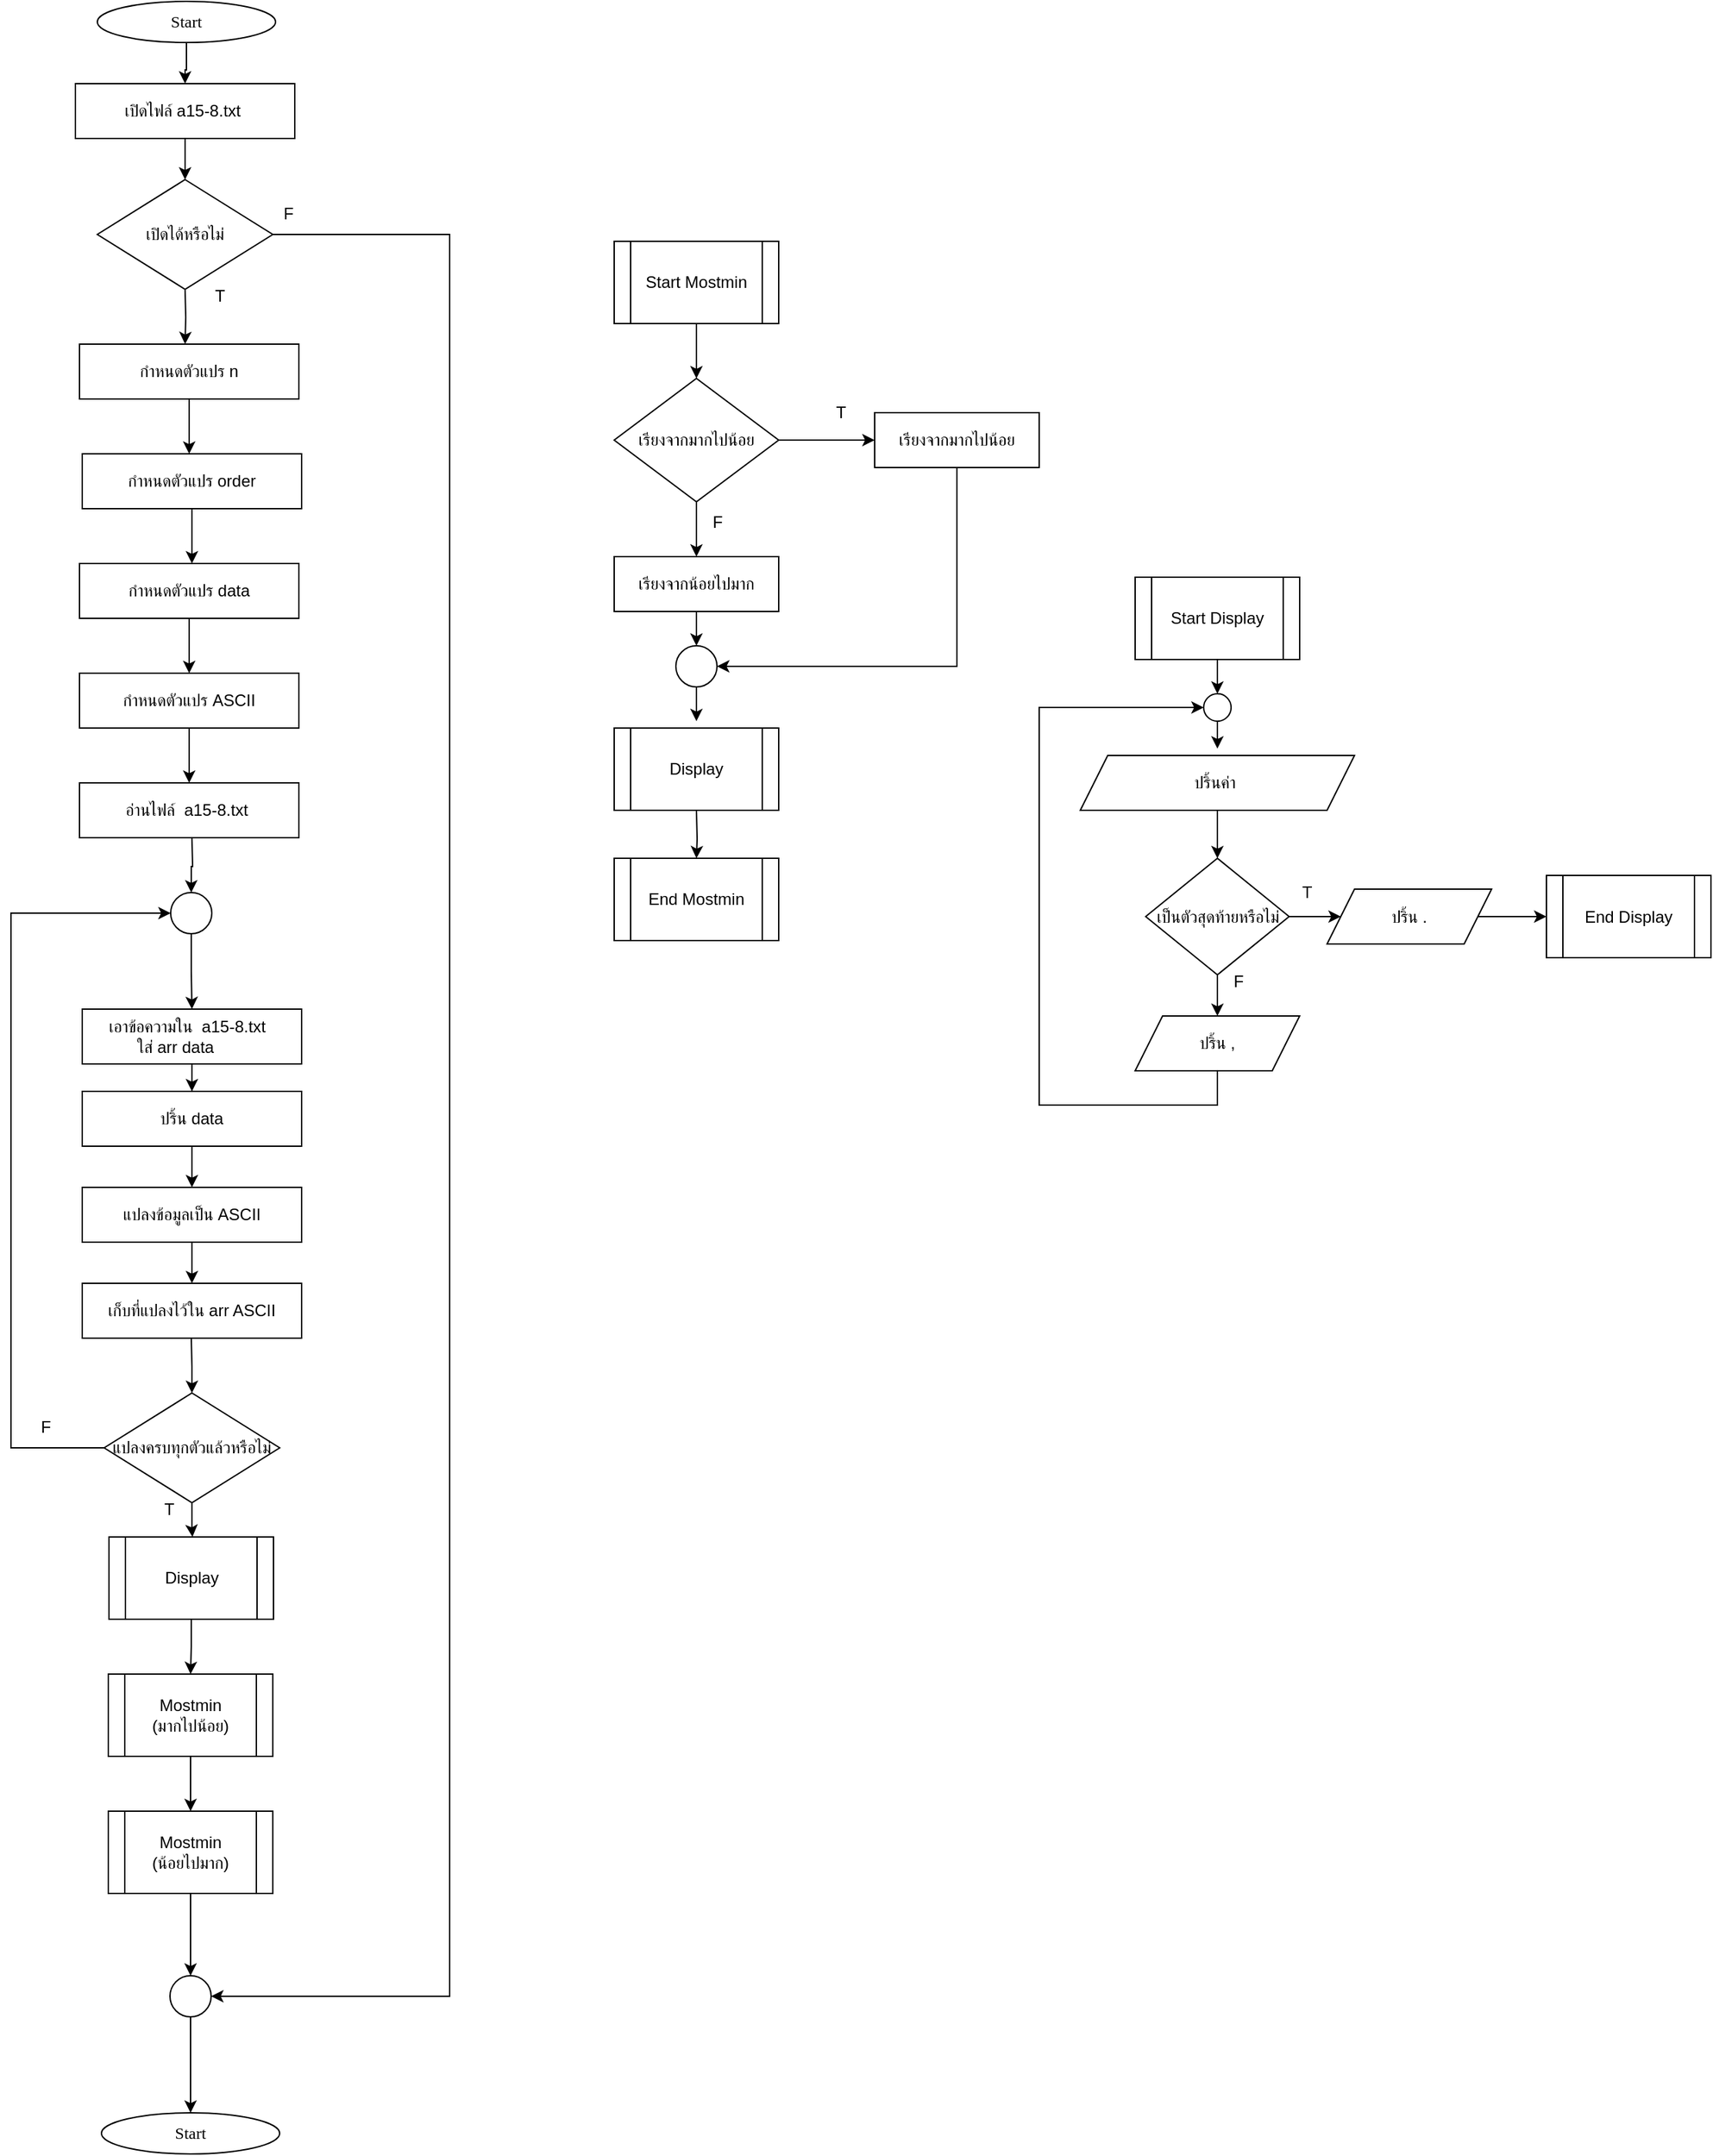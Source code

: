 <mxfile version="25.0.3">
  <diagram name="Page-1" id="fOLxHPSZ4JYc_5_1QAFb">
    <mxGraphModel dx="3794" dy="2772" grid="1" gridSize="10" guides="1" tooltips="1" connect="1" arrows="1" fold="1" page="1" pageScale="1" pageWidth="850" pageHeight="1100" math="0" shadow="0">
      <root>
        <mxCell id="0" />
        <mxCell id="1" parent="0" />
        <mxCell id="ERbHSyHxplKmPu6ZEc1v-1" value="" style="edgeStyle=orthogonalEdgeStyle;rounded=0;orthogonalLoop=1;jettySize=auto;html=1;" edge="1" parent="1" source="ERbHSyHxplKmPu6ZEc1v-2" target="ERbHSyHxplKmPu6ZEc1v-4">
          <mxGeometry relative="1" as="geometry" />
        </mxCell>
        <mxCell id="ERbHSyHxplKmPu6ZEc1v-2" value="&lt;font data-font-src=&quot;https://fonts.googleapis.com/css?family=Sarabun&quot; face=&quot;Sarabun&quot;&gt;Start&lt;/font&gt;" style="ellipse;whiteSpace=wrap;html=1;" vertex="1" parent="1">
          <mxGeometry x="-537.0" y="-990" width="130" height="30" as="geometry" />
        </mxCell>
        <mxCell id="ERbHSyHxplKmPu6ZEc1v-3" value="" style="edgeStyle=orthogonalEdgeStyle;rounded=0;orthogonalLoop=1;jettySize=auto;html=1;" edge="1" parent="1" source="ERbHSyHxplKmPu6ZEc1v-4" target="ERbHSyHxplKmPu6ZEc1v-6">
          <mxGeometry relative="1" as="geometry" />
        </mxCell>
        <mxCell id="ERbHSyHxplKmPu6ZEc1v-4" value="เปิดไฟล์&amp;nbsp;a15-8.txt&amp;nbsp;&lt;span style=&quot;color: rgba(0, 0, 0, 0); font-family: monospace; font-size: 0px; text-align: start; text-wrap-mode: nowrap;&quot;&gt;%3CmxGraphModel%3E%3Croot%3E%3CmxCell%20id%3D%220%22%2F%3E%3CmxCell%20id%3D%221%22%20parent%3D%220%22%2F%3E%3CmxCell%20id%3D%222%22%20value%3D%22%E0%B8%81%E0%B8%B3%E0%B8%AB%E0%B8%99%E0%B8%94%E0%B8%95%E0%B8%B1%E0%B8%A7%E0%B9%81%E0%B8%9B%E0%B8%A3%20arr%22%20style%3D%22rounded%3D0%3BwhiteSpace%3Dwrap%3Bhtml%3D1%3B%22%20vertex%3D%221%22%20parent%3D%221%22%3E%3CmxGeometry%20x%3D%22-680%22%20y%3D%22-980%22%20width%3D%22160%22%20height%3D%2240%22%20as%3D%22geometry%22%2F%3E%3C%2FmxCell%3E%3C%2Froot%3E%3C%2FmxGraphModel%3E&lt;/span&gt;" style="rounded=0;whiteSpace=wrap;html=1;" vertex="1" parent="1">
          <mxGeometry x="-553" y="-930" width="160" height="40" as="geometry" />
        </mxCell>
        <mxCell id="ERbHSyHxplKmPu6ZEc1v-5" style="edgeStyle=orthogonalEdgeStyle;rounded=0;orthogonalLoop=1;jettySize=auto;html=1;entryX=1;entryY=0.5;entryDx=0;entryDy=0;" edge="1" parent="1" source="ERbHSyHxplKmPu6ZEc1v-6" target="ERbHSyHxplKmPu6ZEc1v-51">
          <mxGeometry relative="1" as="geometry">
            <Array as="points">
              <mxPoint x="-280" y="-820" />
              <mxPoint x="-280" y="465" />
            </Array>
          </mxGeometry>
        </mxCell>
        <mxCell id="ERbHSyHxplKmPu6ZEc1v-6" value="เปิดได้หรือไม่" style="rhombus;whiteSpace=wrap;html=1;" vertex="1" parent="1">
          <mxGeometry x="-537" y="-860" width="128" height="80" as="geometry" />
        </mxCell>
        <mxCell id="ERbHSyHxplKmPu6ZEc1v-7" value="อ่านไฟล์&amp;nbsp;&amp;nbsp;a15-8.txt&amp;nbsp;" style="rounded=0;whiteSpace=wrap;html=1;" vertex="1" parent="1">
          <mxGeometry x="-550" y="-420" width="160" height="40" as="geometry" />
        </mxCell>
        <mxCell id="ERbHSyHxplKmPu6ZEc1v-8" value="T" style="text;html=1;align=center;verticalAlign=middle;resizable=0;points=[];autosize=1;strokeColor=none;fillColor=none;" vertex="1" parent="1">
          <mxGeometry x="-463" y="-790" width="30" height="30" as="geometry" />
        </mxCell>
        <mxCell id="ERbHSyHxplKmPu6ZEc1v-9" value="F" style="text;html=1;align=center;verticalAlign=middle;resizable=0;points=[];autosize=1;strokeColor=none;fillColor=none;" vertex="1" parent="1">
          <mxGeometry x="-413" y="-850" width="30" height="30" as="geometry" />
        </mxCell>
        <mxCell id="ERbHSyHxplKmPu6ZEc1v-10" value="" style="edgeStyle=orthogonalEdgeStyle;rounded=0;orthogonalLoop=1;jettySize=auto;html=1;" edge="1" parent="1">
          <mxGeometry relative="1" as="geometry">
            <mxPoint x="-473" y="-780" as="sourcePoint" />
            <mxPoint x="-473" y="-740" as="targetPoint" />
          </mxGeometry>
        </mxCell>
        <mxCell id="ERbHSyHxplKmPu6ZEc1v-11" value="" style="edgeStyle=orthogonalEdgeStyle;rounded=0;orthogonalLoop=1;jettySize=auto;html=1;" edge="1" parent="1" source="ERbHSyHxplKmPu6ZEc1v-12" target="ERbHSyHxplKmPu6ZEc1v-42">
          <mxGeometry relative="1" as="geometry" />
        </mxCell>
        <mxCell id="ERbHSyHxplKmPu6ZEc1v-12" value="เอาข้อความใน&amp;nbsp;&amp;nbsp;a15-8.txt&amp;nbsp;&amp;nbsp;&lt;div&gt;ใส่ arr data&lt;span style=&quot;white-space: pre;&quot;&gt;&#x9;&lt;/span&gt;&lt;/div&gt;" style="rounded=0;whiteSpace=wrap;html=1;" vertex="1" parent="1">
          <mxGeometry x="-548" y="-255" width="160" height="40" as="geometry" />
        </mxCell>
        <mxCell id="ERbHSyHxplKmPu6ZEc1v-13" value="" style="edgeStyle=orthogonalEdgeStyle;rounded=0;orthogonalLoop=1;jettySize=auto;html=1;" edge="1" parent="1" target="ERbHSyHxplKmPu6ZEc1v-19">
          <mxGeometry relative="1" as="geometry">
            <mxPoint x="-468" y="-380" as="sourcePoint" />
          </mxGeometry>
        </mxCell>
        <mxCell id="ERbHSyHxplKmPu6ZEc1v-14" value="" style="edgeStyle=orthogonalEdgeStyle;rounded=0;orthogonalLoop=1;jettySize=auto;html=1;" edge="1" parent="1" target="ERbHSyHxplKmPu6ZEc1v-17">
          <mxGeometry relative="1" as="geometry">
            <mxPoint x="-468.486" y="-15" as="sourcePoint" />
          </mxGeometry>
        </mxCell>
        <mxCell id="ERbHSyHxplKmPu6ZEc1v-15" value="" style="edgeStyle=orthogonalEdgeStyle;rounded=0;orthogonalLoop=1;jettySize=auto;html=1;" edge="1" parent="1" source="ERbHSyHxplKmPu6ZEc1v-17">
          <mxGeometry relative="1" as="geometry">
            <mxPoint x="-467.619" y="130" as="targetPoint" />
          </mxGeometry>
        </mxCell>
        <mxCell id="ERbHSyHxplKmPu6ZEc1v-16" style="edgeStyle=orthogonalEdgeStyle;rounded=0;orthogonalLoop=1;jettySize=auto;html=1;entryX=0;entryY=0.5;entryDx=0;entryDy=0;" edge="1" parent="1" source="ERbHSyHxplKmPu6ZEc1v-17" target="ERbHSyHxplKmPu6ZEc1v-19">
          <mxGeometry relative="1" as="geometry">
            <Array as="points">
              <mxPoint x="-600" y="65" />
              <mxPoint x="-600" y="-325" />
            </Array>
          </mxGeometry>
        </mxCell>
        <mxCell id="ERbHSyHxplKmPu6ZEc1v-17" value="แปลงครบทุกตัวแล้วหรือไม่" style="rhombus;whiteSpace=wrap;html=1;" vertex="1" parent="1">
          <mxGeometry x="-532" y="25" width="128" height="80" as="geometry" />
        </mxCell>
        <mxCell id="ERbHSyHxplKmPu6ZEc1v-18" value="" style="edgeStyle=orthogonalEdgeStyle;rounded=0;orthogonalLoop=1;jettySize=auto;html=1;" edge="1" parent="1" source="ERbHSyHxplKmPu6ZEc1v-19" target="ERbHSyHxplKmPu6ZEc1v-12">
          <mxGeometry relative="1" as="geometry" />
        </mxCell>
        <mxCell id="ERbHSyHxplKmPu6ZEc1v-19" value="" style="ellipse;whiteSpace=wrap;html=1;aspect=fixed;" vertex="1" parent="1">
          <mxGeometry x="-483.5" y="-340" width="30" height="30" as="geometry" />
        </mxCell>
        <mxCell id="ERbHSyHxplKmPu6ZEc1v-20" value="" style="edgeStyle=orthogonalEdgeStyle;rounded=0;orthogonalLoop=1;jettySize=auto;html=1;" edge="1" parent="1" source="ERbHSyHxplKmPu6ZEc1v-21">
          <mxGeometry relative="1" as="geometry">
            <mxPoint x="-470" y="-420" as="targetPoint" />
          </mxGeometry>
        </mxCell>
        <mxCell id="ERbHSyHxplKmPu6ZEc1v-21" value="กำหนดตัวแปร&amp;nbsp;ASCII" style="rounded=0;whiteSpace=wrap;html=1;" vertex="1" parent="1">
          <mxGeometry x="-550" y="-500" width="160" height="40" as="geometry" />
        </mxCell>
        <mxCell id="ERbHSyHxplKmPu6ZEc1v-22" value="" style="edgeStyle=orthogonalEdgeStyle;rounded=0;orthogonalLoop=1;jettySize=auto;html=1;" edge="1" parent="1" source="ERbHSyHxplKmPu6ZEc1v-23" target="ERbHSyHxplKmPu6ZEc1v-24">
          <mxGeometry relative="1" as="geometry" />
        </mxCell>
        <mxCell id="ERbHSyHxplKmPu6ZEc1v-23" value="แปลงข้อมูลเป็น&amp;nbsp;ASCII" style="rounded=0;whiteSpace=wrap;html=1;" vertex="1" parent="1">
          <mxGeometry x="-548" y="-125" width="160" height="40" as="geometry" />
        </mxCell>
        <mxCell id="ERbHSyHxplKmPu6ZEc1v-24" value="เก็บที่แปลงไว้ใน arr ASCII" style="rounded=0;whiteSpace=wrap;html=1;" vertex="1" parent="1">
          <mxGeometry x="-548" y="-55" width="160" height="40" as="geometry" />
        </mxCell>
        <mxCell id="ERbHSyHxplKmPu6ZEc1v-25" style="edgeStyle=orthogonalEdgeStyle;rounded=0;orthogonalLoop=1;jettySize=auto;html=1;exitX=0.5;exitY=1;exitDx=0;exitDy=0;" edge="1" parent="1" source="ERbHSyHxplKmPu6ZEc1v-23" target="ERbHSyHxplKmPu6ZEc1v-23">
          <mxGeometry relative="1" as="geometry" />
        </mxCell>
        <mxCell id="ERbHSyHxplKmPu6ZEc1v-26" value="" style="edgeStyle=orthogonalEdgeStyle;rounded=0;orthogonalLoop=1;jettySize=auto;html=1;" edge="1" parent="1" source="ERbHSyHxplKmPu6ZEc1v-27" target="ERbHSyHxplKmPu6ZEc1v-32">
          <mxGeometry relative="1" as="geometry" />
        </mxCell>
        <mxCell id="ERbHSyHxplKmPu6ZEc1v-27" value="Start Mostmin" style="shape=process;whiteSpace=wrap;html=1;backgroundOutline=1;" vertex="1" parent="1">
          <mxGeometry x="-160" y="-815" width="120" height="60" as="geometry" />
        </mxCell>
        <mxCell id="ERbHSyHxplKmPu6ZEc1v-28" style="edgeStyle=orthogonalEdgeStyle;rounded=0;orthogonalLoop=1;jettySize=auto;html=1;entryX=1;entryY=0.5;entryDx=0;entryDy=0;" edge="1" parent="1" source="ERbHSyHxplKmPu6ZEc1v-29" target="ERbHSyHxplKmPu6ZEc1v-37">
          <mxGeometry relative="1" as="geometry">
            <mxPoint x="80.0" y="-565" as="targetPoint" />
            <Array as="points">
              <mxPoint x="90" y="-505" />
            </Array>
          </mxGeometry>
        </mxCell>
        <mxCell id="ERbHSyHxplKmPu6ZEc1v-29" value="เรียงจากมากไปน้อย" style="rounded=0;whiteSpace=wrap;html=1;" vertex="1" parent="1">
          <mxGeometry x="30" y="-690" width="120" height="40" as="geometry" />
        </mxCell>
        <mxCell id="ERbHSyHxplKmPu6ZEc1v-30" value="" style="edgeStyle=orthogonalEdgeStyle;rounded=0;orthogonalLoop=1;jettySize=auto;html=1;" edge="1" parent="1" source="ERbHSyHxplKmPu6ZEc1v-32" target="ERbHSyHxplKmPu6ZEc1v-29">
          <mxGeometry relative="1" as="geometry" />
        </mxCell>
        <mxCell id="ERbHSyHxplKmPu6ZEc1v-31" value="" style="edgeStyle=orthogonalEdgeStyle;rounded=0;orthogonalLoop=1;jettySize=auto;html=1;" edge="1" parent="1" source="ERbHSyHxplKmPu6ZEc1v-32" target="ERbHSyHxplKmPu6ZEc1v-34">
          <mxGeometry relative="1" as="geometry" />
        </mxCell>
        <mxCell id="ERbHSyHxplKmPu6ZEc1v-32" value="เรียงจากมากไปน้อย" style="rhombus;whiteSpace=wrap;html=1;" vertex="1" parent="1">
          <mxGeometry x="-160" y="-715" width="120" height="90" as="geometry" />
        </mxCell>
        <mxCell id="ERbHSyHxplKmPu6ZEc1v-33" value="" style="edgeStyle=orthogonalEdgeStyle;rounded=0;orthogonalLoop=1;jettySize=auto;html=1;" edge="1" parent="1" source="ERbHSyHxplKmPu6ZEc1v-34" target="ERbHSyHxplKmPu6ZEc1v-37">
          <mxGeometry relative="1" as="geometry" />
        </mxCell>
        <mxCell id="ERbHSyHxplKmPu6ZEc1v-34" value="เรียงจากน้อยไปมาก" style="rounded=0;whiteSpace=wrap;html=1;" vertex="1" parent="1">
          <mxGeometry x="-160" y="-585" width="120" height="40" as="geometry" />
        </mxCell>
        <mxCell id="ERbHSyHxplKmPu6ZEc1v-35" value="" style="edgeStyle=orthogonalEdgeStyle;rounded=0;orthogonalLoop=1;jettySize=auto;html=1;" edge="1" parent="1" target="ERbHSyHxplKmPu6ZEc1v-40">
          <mxGeometry relative="1" as="geometry">
            <mxPoint x="-100" y="-400" as="sourcePoint" />
          </mxGeometry>
        </mxCell>
        <mxCell id="ERbHSyHxplKmPu6ZEc1v-36" value="" style="edgeStyle=orthogonalEdgeStyle;rounded=0;orthogonalLoop=1;jettySize=auto;html=1;" edge="1" parent="1" source="ERbHSyHxplKmPu6ZEc1v-37">
          <mxGeometry relative="1" as="geometry">
            <mxPoint x="-100" y="-465" as="targetPoint" />
          </mxGeometry>
        </mxCell>
        <mxCell id="ERbHSyHxplKmPu6ZEc1v-37" value="" style="ellipse;whiteSpace=wrap;html=1;aspect=fixed;" vertex="1" parent="1">
          <mxGeometry x="-115" y="-520" width="30" height="30" as="geometry" />
        </mxCell>
        <mxCell id="ERbHSyHxplKmPu6ZEc1v-38" value="T" style="text;html=1;align=center;verticalAlign=middle;resizable=0;points=[];autosize=1;strokeColor=none;fillColor=none;" vertex="1" parent="1">
          <mxGeometry x="-10" y="-705" width="30" height="30" as="geometry" />
        </mxCell>
        <mxCell id="ERbHSyHxplKmPu6ZEc1v-39" value="F" style="text;html=1;align=center;verticalAlign=middle;resizable=0;points=[];autosize=1;strokeColor=none;fillColor=none;" vertex="1" parent="1">
          <mxGeometry x="-100" y="-625" width="30" height="30" as="geometry" />
        </mxCell>
        <mxCell id="ERbHSyHxplKmPu6ZEc1v-40" value="End Mostmin" style="shape=process;whiteSpace=wrap;html=1;backgroundOutline=1;" vertex="1" parent="1">
          <mxGeometry x="-160" y="-365" width="120" height="60" as="geometry" />
        </mxCell>
        <mxCell id="ERbHSyHxplKmPu6ZEc1v-41" style="edgeStyle=orthogonalEdgeStyle;rounded=0;orthogonalLoop=1;jettySize=auto;html=1;entryX=0.5;entryY=0;entryDx=0;entryDy=0;" edge="1" parent="1" source="ERbHSyHxplKmPu6ZEc1v-42" target="ERbHSyHxplKmPu6ZEc1v-23">
          <mxGeometry relative="1" as="geometry" />
        </mxCell>
        <mxCell id="ERbHSyHxplKmPu6ZEc1v-42" value="ปริ้น data" style="rounded=0;whiteSpace=wrap;html=1;" vertex="1" parent="1">
          <mxGeometry x="-548" y="-195" width="160" height="40" as="geometry" />
        </mxCell>
        <mxCell id="ERbHSyHxplKmPu6ZEc1v-43" value="T" style="text;html=1;align=center;verticalAlign=middle;resizable=0;points=[];autosize=1;strokeColor=none;fillColor=none;" vertex="1" parent="1">
          <mxGeometry x="-500" y="95" width="30" height="30" as="geometry" />
        </mxCell>
        <mxCell id="ERbHSyHxplKmPu6ZEc1v-44" value="F" style="text;html=1;align=center;verticalAlign=middle;resizable=0;points=[];autosize=1;strokeColor=none;fillColor=none;" vertex="1" parent="1">
          <mxGeometry x="-590" y="35" width="30" height="30" as="geometry" />
        </mxCell>
        <mxCell id="ERbHSyHxplKmPu6ZEc1v-45" value="" style="edgeStyle=orthogonalEdgeStyle;rounded=0;orthogonalLoop=1;jettySize=auto;html=1;" edge="1" parent="1" source="ERbHSyHxplKmPu6ZEc1v-46" target="ERbHSyHxplKmPu6ZEc1v-48">
          <mxGeometry relative="1" as="geometry" />
        </mxCell>
        <mxCell id="ERbHSyHxplKmPu6ZEc1v-46" value="Mostmin&lt;div&gt;(มากไปน้อย)&lt;/div&gt;" style="shape=process;whiteSpace=wrap;html=1;backgroundOutline=1;" vertex="1" parent="1">
          <mxGeometry x="-529" y="230" width="120" height="60" as="geometry" />
        </mxCell>
        <mxCell id="ERbHSyHxplKmPu6ZEc1v-47" value="" style="edgeStyle=orthogonalEdgeStyle;rounded=0;orthogonalLoop=1;jettySize=auto;html=1;" edge="1" parent="1" source="ERbHSyHxplKmPu6ZEc1v-48" target="ERbHSyHxplKmPu6ZEc1v-51">
          <mxGeometry relative="1" as="geometry" />
        </mxCell>
        <mxCell id="ERbHSyHxplKmPu6ZEc1v-48" value="Mostmin&lt;div&gt;(น้อยไปมาก)&lt;/div&gt;" style="shape=process;whiteSpace=wrap;html=1;backgroundOutline=1;" vertex="1" parent="1">
          <mxGeometry x="-529" y="330" width="120" height="60" as="geometry" />
        </mxCell>
        <mxCell id="ERbHSyHxplKmPu6ZEc1v-49" value="&lt;font data-font-src=&quot;https://fonts.googleapis.com/css?family=Sarabun&quot; face=&quot;Sarabun&quot;&gt;Start&lt;/font&gt;" style="ellipse;whiteSpace=wrap;html=1;" vertex="1" parent="1">
          <mxGeometry x="-534.0" y="550" width="130" height="30" as="geometry" />
        </mxCell>
        <mxCell id="ERbHSyHxplKmPu6ZEc1v-50" value="" style="edgeStyle=orthogonalEdgeStyle;rounded=0;orthogonalLoop=1;jettySize=auto;html=1;" edge="1" parent="1" source="ERbHSyHxplKmPu6ZEc1v-51" target="ERbHSyHxplKmPu6ZEc1v-49">
          <mxGeometry relative="1" as="geometry" />
        </mxCell>
        <mxCell id="ERbHSyHxplKmPu6ZEc1v-51" value="" style="ellipse;whiteSpace=wrap;html=1;aspect=fixed;" vertex="1" parent="1">
          <mxGeometry x="-484" y="450" width="30" height="30" as="geometry" />
        </mxCell>
        <mxCell id="ERbHSyHxplKmPu6ZEc1v-52" value="" style="edgeStyle=orthogonalEdgeStyle;rounded=0;orthogonalLoop=1;jettySize=auto;html=1;" edge="1" parent="1" source="ERbHSyHxplKmPu6ZEc1v-53" target="ERbHSyHxplKmPu6ZEc1v-67">
          <mxGeometry relative="1" as="geometry" />
        </mxCell>
        <mxCell id="ERbHSyHxplKmPu6ZEc1v-53" value="Start Display" style="shape=process;whiteSpace=wrap;html=1;backgroundOutline=1;" vertex="1" parent="1">
          <mxGeometry x="220" y="-570" width="120" height="60" as="geometry" />
        </mxCell>
        <mxCell id="ERbHSyHxplKmPu6ZEc1v-54" value="End Display" style="shape=process;whiteSpace=wrap;html=1;backgroundOutline=1;" vertex="1" parent="1">
          <mxGeometry x="520" y="-352.5" width="120" height="60" as="geometry" />
        </mxCell>
        <mxCell id="ERbHSyHxplKmPu6ZEc1v-55" value="" style="edgeStyle=orthogonalEdgeStyle;rounded=0;orthogonalLoop=1;jettySize=auto;html=1;" edge="1" parent="1" source="ERbHSyHxplKmPu6ZEc1v-56" target="ERbHSyHxplKmPu6ZEc1v-65">
          <mxGeometry relative="1" as="geometry" />
        </mxCell>
        <mxCell id="ERbHSyHxplKmPu6ZEc1v-56" value="ปริ้นค่า&amp;nbsp;" style="rounded=0;whiteSpace=wrap;html=1;shape=parallelogram;perimeter=parallelogramPerimeter;fixedSize=1;" vertex="1" parent="1">
          <mxGeometry x="180" y="-440" width="200" height="40" as="geometry" />
        </mxCell>
        <mxCell id="ERbHSyHxplKmPu6ZEc1v-57" value="" style="edgeStyle=orthogonalEdgeStyle;rounded=0;orthogonalLoop=1;jettySize=auto;html=1;" edge="1" parent="1" source="ERbHSyHxplKmPu6ZEc1v-58">
          <mxGeometry relative="1" as="geometry">
            <mxPoint x="-470" y="-500" as="targetPoint" />
          </mxGeometry>
        </mxCell>
        <mxCell id="ERbHSyHxplKmPu6ZEc1v-58" value="กำหนดตัวแปร&amp;nbsp;data" style="rounded=0;whiteSpace=wrap;html=1;" vertex="1" parent="1">
          <mxGeometry x="-550" y="-580" width="160" height="40" as="geometry" />
        </mxCell>
        <mxCell id="ERbHSyHxplKmPu6ZEc1v-59" value="" style="edgeStyle=orthogonalEdgeStyle;rounded=0;orthogonalLoop=1;jettySize=auto;html=1;" edge="1" parent="1" source="ERbHSyHxplKmPu6ZEc1v-60">
          <mxGeometry relative="1" as="geometry">
            <mxPoint x="-468" y="-580" as="targetPoint" />
          </mxGeometry>
        </mxCell>
        <mxCell id="ERbHSyHxplKmPu6ZEc1v-60" value="กำหนดตัวแปร&amp;nbsp;order" style="rounded=0;whiteSpace=wrap;html=1;" vertex="1" parent="1">
          <mxGeometry x="-548" y="-660" width="160" height="40" as="geometry" />
        </mxCell>
        <mxCell id="ERbHSyHxplKmPu6ZEc1v-61" value="กำหนดตัวแปร&amp;nbsp;n" style="rounded=0;whiteSpace=wrap;html=1;" vertex="1" parent="1">
          <mxGeometry x="-550" y="-740" width="160" height="40" as="geometry" />
        </mxCell>
        <mxCell id="ERbHSyHxplKmPu6ZEc1v-62" value="" style="edgeStyle=orthogonalEdgeStyle;rounded=0;orthogonalLoop=1;jettySize=auto;html=1;" edge="1" parent="1" source="ERbHSyHxplKmPu6ZEc1v-61">
          <mxGeometry relative="1" as="geometry">
            <mxPoint x="-470" y="-660" as="targetPoint" />
          </mxGeometry>
        </mxCell>
        <mxCell id="ERbHSyHxplKmPu6ZEc1v-63" value="" style="edgeStyle=orthogonalEdgeStyle;rounded=0;orthogonalLoop=1;jettySize=auto;html=1;" edge="1" parent="1" source="ERbHSyHxplKmPu6ZEc1v-65" target="ERbHSyHxplKmPu6ZEc1v-69">
          <mxGeometry relative="1" as="geometry" />
        </mxCell>
        <mxCell id="ERbHSyHxplKmPu6ZEc1v-64" value="" style="edgeStyle=orthogonalEdgeStyle;rounded=0;orthogonalLoop=1;jettySize=auto;html=1;" edge="1" parent="1" source="ERbHSyHxplKmPu6ZEc1v-65" target="ERbHSyHxplKmPu6ZEc1v-71">
          <mxGeometry relative="1" as="geometry" />
        </mxCell>
        <mxCell id="ERbHSyHxplKmPu6ZEc1v-65" value="เป็นตัวสุดท้ายหรือไม่" style="rhombus;whiteSpace=wrap;html=1;" vertex="1" parent="1">
          <mxGeometry x="227.69" y="-365" width="104.62" height="85" as="geometry" />
        </mxCell>
        <mxCell id="ERbHSyHxplKmPu6ZEc1v-66" style="edgeStyle=orthogonalEdgeStyle;rounded=0;orthogonalLoop=1;jettySize=auto;html=1;" edge="1" parent="1" source="ERbHSyHxplKmPu6ZEc1v-67">
          <mxGeometry relative="1" as="geometry">
            <mxPoint x="280" y="-445" as="targetPoint" />
          </mxGeometry>
        </mxCell>
        <mxCell id="ERbHSyHxplKmPu6ZEc1v-67" value="" style="ellipse;whiteSpace=wrap;html=1;aspect=fixed;" vertex="1" parent="1">
          <mxGeometry x="270" y="-485" width="20" height="20" as="geometry" />
        </mxCell>
        <mxCell id="ERbHSyHxplKmPu6ZEc1v-68" value="" style="edgeStyle=orthogonalEdgeStyle;rounded=0;orthogonalLoop=1;jettySize=auto;html=1;" edge="1" parent="1" source="ERbHSyHxplKmPu6ZEc1v-69" target="ERbHSyHxplKmPu6ZEc1v-54">
          <mxGeometry relative="1" as="geometry" />
        </mxCell>
        <mxCell id="ERbHSyHxplKmPu6ZEc1v-69" value="ปริ้น ." style="rounded=0;whiteSpace=wrap;html=1;shape=parallelogram;perimeter=parallelogramPerimeter;fixedSize=1;" vertex="1" parent="1">
          <mxGeometry x="360" y="-342.5" width="120" height="40" as="geometry" />
        </mxCell>
        <mxCell id="ERbHSyHxplKmPu6ZEc1v-70" style="edgeStyle=orthogonalEdgeStyle;rounded=0;orthogonalLoop=1;jettySize=auto;html=1;entryX=0;entryY=0.5;entryDx=0;entryDy=0;" edge="1" parent="1" source="ERbHSyHxplKmPu6ZEc1v-71" target="ERbHSyHxplKmPu6ZEc1v-67">
          <mxGeometry relative="1" as="geometry">
            <Array as="points">
              <mxPoint x="280" y="-185" />
              <mxPoint x="150" y="-185" />
              <mxPoint x="150" y="-475" />
            </Array>
          </mxGeometry>
        </mxCell>
        <mxCell id="ERbHSyHxplKmPu6ZEc1v-71" value="ปริ้น ," style="rounded=0;whiteSpace=wrap;html=1;shape=parallelogram;perimeter=parallelogramPerimeter;fixedSize=1;" vertex="1" parent="1">
          <mxGeometry x="220" y="-250" width="120" height="40" as="geometry" />
        </mxCell>
        <mxCell id="ERbHSyHxplKmPu6ZEc1v-72" value="T" style="text;html=1;align=center;verticalAlign=middle;resizable=0;points=[];autosize=1;strokeColor=none;fillColor=none;" vertex="1" parent="1">
          <mxGeometry x="330" y="-355" width="30" height="30" as="geometry" />
        </mxCell>
        <mxCell id="ERbHSyHxplKmPu6ZEc1v-73" value="F" style="text;html=1;align=center;verticalAlign=middle;resizable=0;points=[];autosize=1;strokeColor=none;fillColor=none;" vertex="1" parent="1">
          <mxGeometry x="280" y="-290" width="30" height="30" as="geometry" />
        </mxCell>
        <mxCell id="ERbHSyHxplKmPu6ZEc1v-74" value="Display" style="shape=process;whiteSpace=wrap;html=1;backgroundOutline=1;" vertex="1" parent="1">
          <mxGeometry x="-160" y="-460" width="120" height="60" as="geometry" />
        </mxCell>
        <mxCell id="ERbHSyHxplKmPu6ZEc1v-75" value="" style="edgeStyle=orthogonalEdgeStyle;rounded=0;orthogonalLoop=1;jettySize=auto;html=1;" edge="1" parent="1" source="ERbHSyHxplKmPu6ZEc1v-76" target="ERbHSyHxplKmPu6ZEc1v-46">
          <mxGeometry relative="1" as="geometry" />
        </mxCell>
        <mxCell id="ERbHSyHxplKmPu6ZEc1v-76" value="Display" style="shape=process;whiteSpace=wrap;html=1;backgroundOutline=1;" vertex="1" parent="1">
          <mxGeometry x="-528.5" y="130" width="120" height="60" as="geometry" />
        </mxCell>
      </root>
    </mxGraphModel>
  </diagram>
</mxfile>
